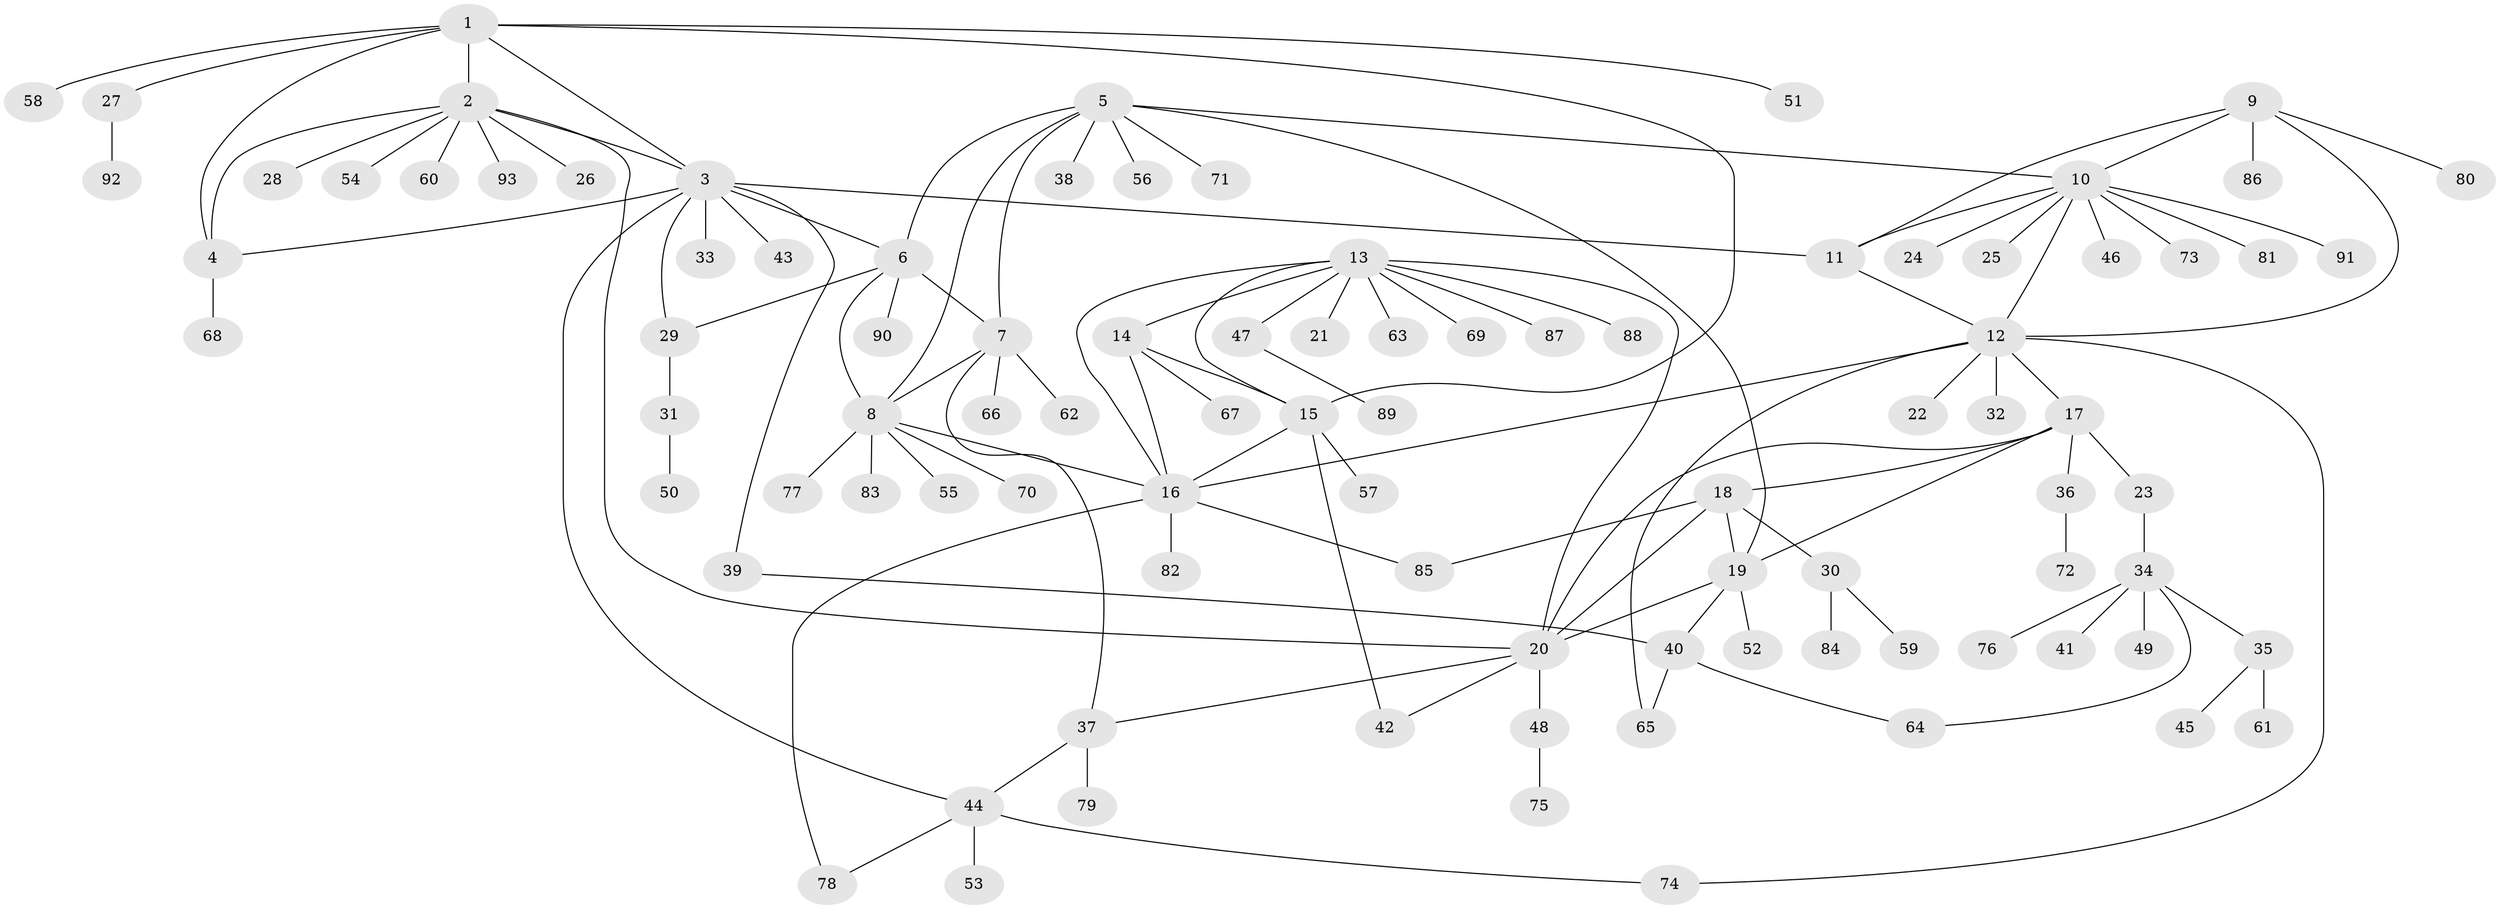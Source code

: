// coarse degree distribution, {3: 0.021739130434782608, 5: 0.043478260869565216, 6: 0.021739130434782608, 1: 0.782608695652174, 2: 0.043478260869565216, 4: 0.043478260869565216, 24: 0.021739130434782608, 9: 0.021739130434782608}
// Generated by graph-tools (version 1.1) at 2025/58/03/04/25 21:58:26]
// undirected, 93 vertices, 123 edges
graph export_dot {
graph [start="1"]
  node [color=gray90,style=filled];
  1;
  2;
  3;
  4;
  5;
  6;
  7;
  8;
  9;
  10;
  11;
  12;
  13;
  14;
  15;
  16;
  17;
  18;
  19;
  20;
  21;
  22;
  23;
  24;
  25;
  26;
  27;
  28;
  29;
  30;
  31;
  32;
  33;
  34;
  35;
  36;
  37;
  38;
  39;
  40;
  41;
  42;
  43;
  44;
  45;
  46;
  47;
  48;
  49;
  50;
  51;
  52;
  53;
  54;
  55;
  56;
  57;
  58;
  59;
  60;
  61;
  62;
  63;
  64;
  65;
  66;
  67;
  68;
  69;
  70;
  71;
  72;
  73;
  74;
  75;
  76;
  77;
  78;
  79;
  80;
  81;
  82;
  83;
  84;
  85;
  86;
  87;
  88;
  89;
  90;
  91;
  92;
  93;
  1 -- 2;
  1 -- 3;
  1 -- 4;
  1 -- 15;
  1 -- 27;
  1 -- 51;
  1 -- 58;
  2 -- 3;
  2 -- 4;
  2 -- 20;
  2 -- 26;
  2 -- 28;
  2 -- 54;
  2 -- 60;
  2 -- 93;
  3 -- 4;
  3 -- 6;
  3 -- 11;
  3 -- 29;
  3 -- 33;
  3 -- 39;
  3 -- 43;
  3 -- 44;
  4 -- 68;
  5 -- 6;
  5 -- 7;
  5 -- 8;
  5 -- 10;
  5 -- 19;
  5 -- 38;
  5 -- 56;
  5 -- 71;
  6 -- 7;
  6 -- 8;
  6 -- 29;
  6 -- 90;
  7 -- 8;
  7 -- 37;
  7 -- 62;
  7 -- 66;
  8 -- 16;
  8 -- 55;
  8 -- 70;
  8 -- 77;
  8 -- 83;
  9 -- 10;
  9 -- 11;
  9 -- 12;
  9 -- 80;
  9 -- 86;
  10 -- 11;
  10 -- 12;
  10 -- 24;
  10 -- 25;
  10 -- 46;
  10 -- 73;
  10 -- 81;
  10 -- 91;
  11 -- 12;
  12 -- 16;
  12 -- 17;
  12 -- 22;
  12 -- 32;
  12 -- 65;
  12 -- 74;
  13 -- 14;
  13 -- 15;
  13 -- 16;
  13 -- 20;
  13 -- 21;
  13 -- 47;
  13 -- 63;
  13 -- 69;
  13 -- 87;
  13 -- 88;
  14 -- 15;
  14 -- 16;
  14 -- 67;
  15 -- 16;
  15 -- 42;
  15 -- 57;
  16 -- 78;
  16 -- 82;
  16 -- 85;
  17 -- 18;
  17 -- 19;
  17 -- 20;
  17 -- 23;
  17 -- 36;
  18 -- 19;
  18 -- 20;
  18 -- 30;
  18 -- 85;
  19 -- 20;
  19 -- 40;
  19 -- 52;
  20 -- 37;
  20 -- 42;
  20 -- 48;
  23 -- 34;
  27 -- 92;
  29 -- 31;
  30 -- 59;
  30 -- 84;
  31 -- 50;
  34 -- 35;
  34 -- 41;
  34 -- 49;
  34 -- 64;
  34 -- 76;
  35 -- 45;
  35 -- 61;
  36 -- 72;
  37 -- 44;
  37 -- 79;
  39 -- 40;
  40 -- 64;
  40 -- 65;
  44 -- 53;
  44 -- 74;
  44 -- 78;
  47 -- 89;
  48 -- 75;
}
